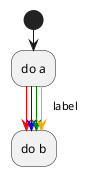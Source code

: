 {
  "sha1": "jurzqesywqa89t14m5wbiwcv9txz4uf",
  "insertion": {
    "when": "2024-06-03T18:59:32.286Z",
    "user": "plantuml@gmail.com"
  }
}
@startuml
skinparam colorArrowSeparationSpace 3
start
:do a;
-[#red;#blue;#green;#orange]-> label;
:do b;
@enduml

